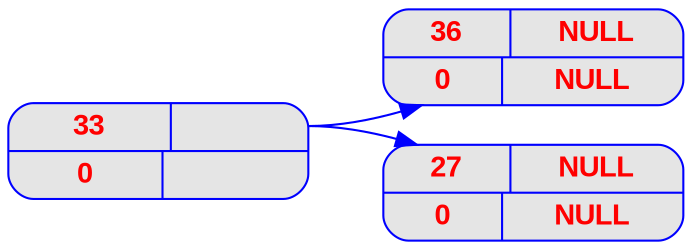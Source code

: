 digraph liste { 
graph [ 
	rankdir = "LR" 
] 

node [ 
	fontname = "Arial bold"
	fontsize = "14" 
	fontcolor = "red" 
	style = "rounded, filled" 
	shape = "record" 
	fillcolor = "grey90" 
	color = "blue" 
	width = "2" 
] 

edge [ 
	color = "blue" 
] 


"ID_0003" [label = "{<elt> 36  | <next> NULL}|{<facteur> 0 | <next> NULL}"];
"ID_0002" [label = "{<elt> 27  | <next> NULL}|{<facteur> 0 | <next> NULL}"];
"ID_0001" [label = "{<elt> 33  | <next> }|{<facteur> 0 | <next>}"];
"ID_0001" : next -> "ID_0002";
"ID_0001" : next -> "ID_0003";


}